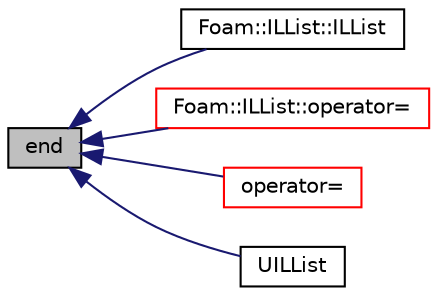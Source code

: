 digraph "end"
{
  bgcolor="transparent";
  edge [fontname="Helvetica",fontsize="10",labelfontname="Helvetica",labelfontsize="10"];
  node [fontname="Helvetica",fontsize="10",shape=record];
  rankdir="LR";
  Node1 [label="end",height=0.2,width=0.4,color="black", fillcolor="grey75", style="filled", fontcolor="black"];
  Node1 -> Node2 [dir="back",color="midnightblue",fontsize="10",style="solid",fontname="Helvetica"];
  Node2 [label="Foam::ILList::ILList",height=0.2,width=0.4,color="black",URL="$a01048.html#a9fe64e410d43c4e1ff806fb32c5a2819",tooltip="Construct as copy. "];
  Node1 -> Node3 [dir="back",color="midnightblue",fontsize="10",style="solid",fontname="Helvetica"];
  Node3 [label="Foam::ILList::operator=",height=0.2,width=0.4,color="red",URL="$a01048.html#afd9ddd19ae990f5745f3a7aa56c9237f"];
  Node1 -> Node4 [dir="back",color="midnightblue",fontsize="10",style="solid",fontname="Helvetica"];
  Node4 [label="operator=",height=0.2,width=0.4,color="red",URL="$a02839.html#a1167735e4299bc1631f8316ee8d7880b"];
  Node1 -> Node5 [dir="back",color="midnightblue",fontsize="10",style="solid",fontname="Helvetica"];
  Node5 [label="UILList",height=0.2,width=0.4,color="black",URL="$a02839.html#a8ad03ee7d8d9cb1fc8ced0e44baa43d2",tooltip="Construct as copy. "];
}
